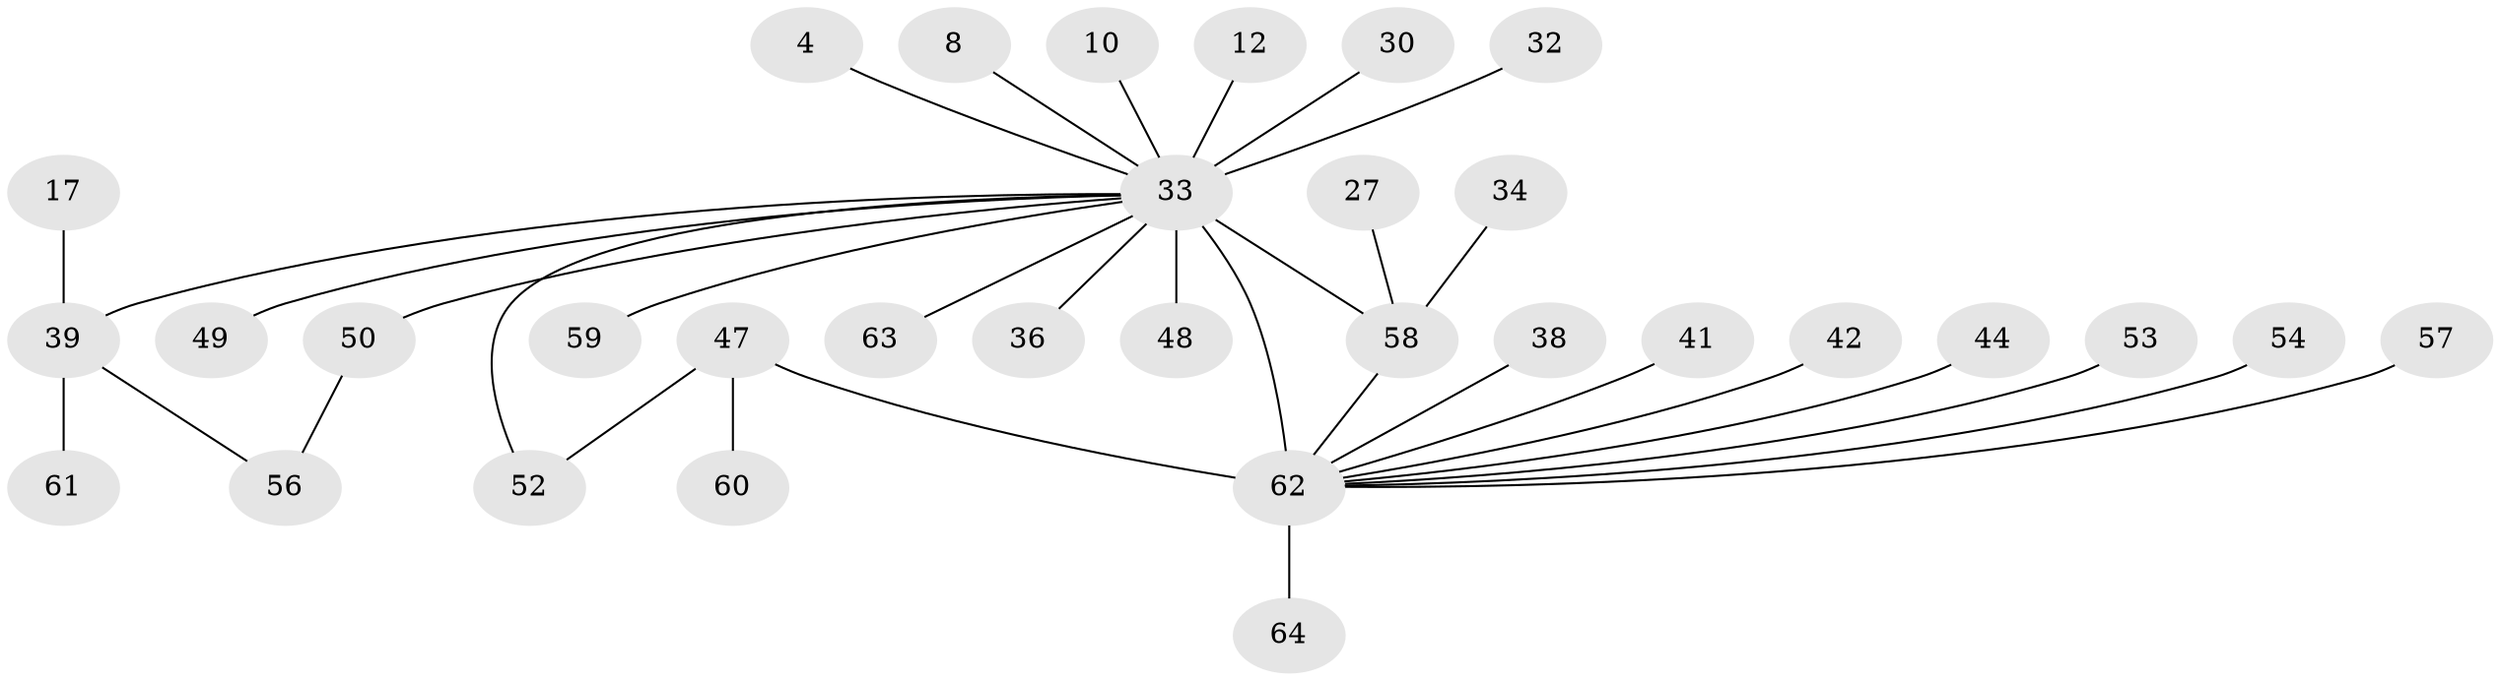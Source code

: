 // original degree distribution, {21: 0.015625, 13: 0.015625, 3: 0.109375, 1: 0.4375, 4: 0.046875, 2: 0.28125, 14: 0.015625, 6: 0.03125, 5: 0.03125, 7: 0.015625}
// Generated by graph-tools (version 1.1) at 2025/47/03/09/25 04:47:56]
// undirected, 32 vertices, 34 edges
graph export_dot {
graph [start="1"]
  node [color=gray90,style=filled];
  4;
  8;
  10 [super="+6"];
  12;
  17;
  27;
  30;
  32;
  33 [super="+21+24+7"];
  34 [super="+19"];
  36;
  38;
  39 [super="+35+15"];
  41;
  42;
  44;
  47 [super="+23"];
  48 [super="+14"];
  49;
  50 [super="+26"];
  52;
  53;
  54 [super="+18+46"];
  56 [super="+40+43"];
  57;
  58 [super="+13"];
  59;
  60;
  61 [super="+45"];
  62 [super="+2+37+20+51+55"];
  63;
  64;
  4 -- 33;
  8 -- 33;
  10 -- 33;
  12 -- 33;
  17 -- 39;
  27 -- 58;
  30 -- 33;
  32 -- 33;
  33 -- 52;
  33 -- 62 [weight=10];
  33 -- 36;
  33 -- 39 [weight=3];
  33 -- 48 [weight=3];
  33 -- 49;
  33 -- 50 [weight=3];
  33 -- 58 [weight=2];
  33 -- 59;
  33 -- 63;
  34 -- 58;
  38 -- 62;
  39 -- 56;
  39 -- 61;
  41 -- 62;
  42 -- 62;
  44 -- 62;
  47 -- 52;
  47 -- 60;
  47 -- 62 [weight=2];
  50 -- 56;
  53 -- 62;
  54 -- 62;
  57 -- 62;
  58 -- 62 [weight=2];
  62 -- 64;
}
